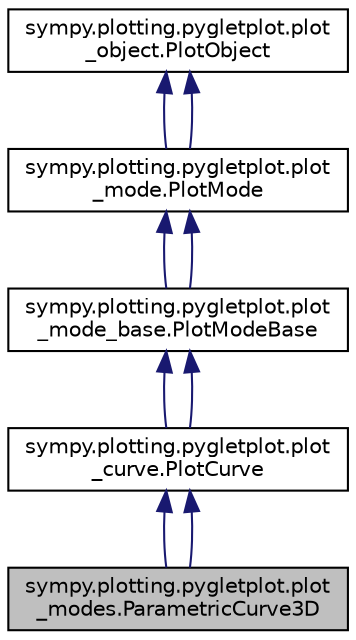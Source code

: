 digraph "sympy.plotting.pygletplot.plot_modes.ParametricCurve3D"
{
 // LATEX_PDF_SIZE
  edge [fontname="Helvetica",fontsize="10",labelfontname="Helvetica",labelfontsize="10"];
  node [fontname="Helvetica",fontsize="10",shape=record];
  Node1 [label="sympy.plotting.pygletplot.plot\l_modes.ParametricCurve3D",height=0.2,width=0.4,color="black", fillcolor="grey75", style="filled", fontcolor="black",tooltip=" "];
  Node2 -> Node1 [dir="back",color="midnightblue",fontsize="10",style="solid",fontname="Helvetica"];
  Node2 [label="sympy.plotting.pygletplot.plot\l_curve.PlotCurve",height=0.2,width=0.4,color="black", fillcolor="white", style="filled",URL="$classsympy_1_1plotting_1_1pygletplot_1_1plot__curve_1_1PlotCurve.html",tooltip=" "];
  Node3 -> Node2 [dir="back",color="midnightblue",fontsize="10",style="solid",fontname="Helvetica"];
  Node3 [label="sympy.plotting.pygletplot.plot\l_mode_base.PlotModeBase",height=0.2,width=0.4,color="black", fillcolor="white", style="filled",URL="$classsympy_1_1plotting_1_1pygletplot_1_1plot__mode__base_1_1PlotModeBase.html",tooltip=" "];
  Node4 -> Node3 [dir="back",color="midnightblue",fontsize="10",style="solid",fontname="Helvetica"];
  Node4 [label="sympy.plotting.pygletplot.plot\l_mode.PlotMode",height=0.2,width=0.4,color="black", fillcolor="white", style="filled",URL="$classsympy_1_1plotting_1_1pygletplot_1_1plot__mode_1_1PlotMode.html",tooltip=" "];
  Node5 -> Node4 [dir="back",color="midnightblue",fontsize="10",style="solid",fontname="Helvetica"];
  Node5 [label="sympy.plotting.pygletplot.plot\l_object.PlotObject",height=0.2,width=0.4,color="black", fillcolor="white", style="filled",URL="$classsympy_1_1plotting_1_1pygletplot_1_1plot__object_1_1PlotObject.html",tooltip=" "];
  Node5 -> Node4 [dir="back",color="midnightblue",fontsize="10",style="solid",fontname="Helvetica"];
  Node4 -> Node3 [dir="back",color="midnightblue",fontsize="10",style="solid",fontname="Helvetica"];
  Node3 -> Node2 [dir="back",color="midnightblue",fontsize="10",style="solid",fontname="Helvetica"];
  Node2 -> Node1 [dir="back",color="midnightblue",fontsize="10",style="solid",fontname="Helvetica"];
}
